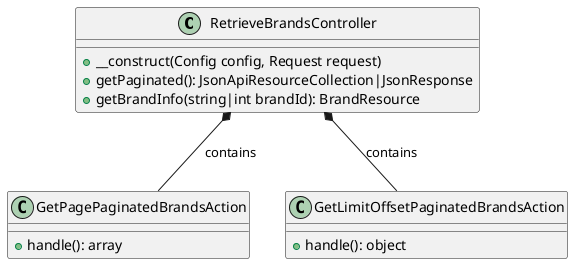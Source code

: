@startuml

class RetrieveBrandsController {
    + __construct(Config config, Request request)
    + getPaginated(): JsonApiResourceCollection|JsonResponse
    + getBrandInfo(string|int brandId): BrandResource
}

class GetPagePaginatedBrandsAction {
    + handle(): array
}

class GetLimitOffsetPaginatedBrandsAction {
    + handle(): object
}

RetrieveBrandsController *-- GetPagePaginatedBrandsAction : contains
RetrieveBrandsController *-- GetLimitOffsetPaginatedBrandsAction : contains

@enduml
